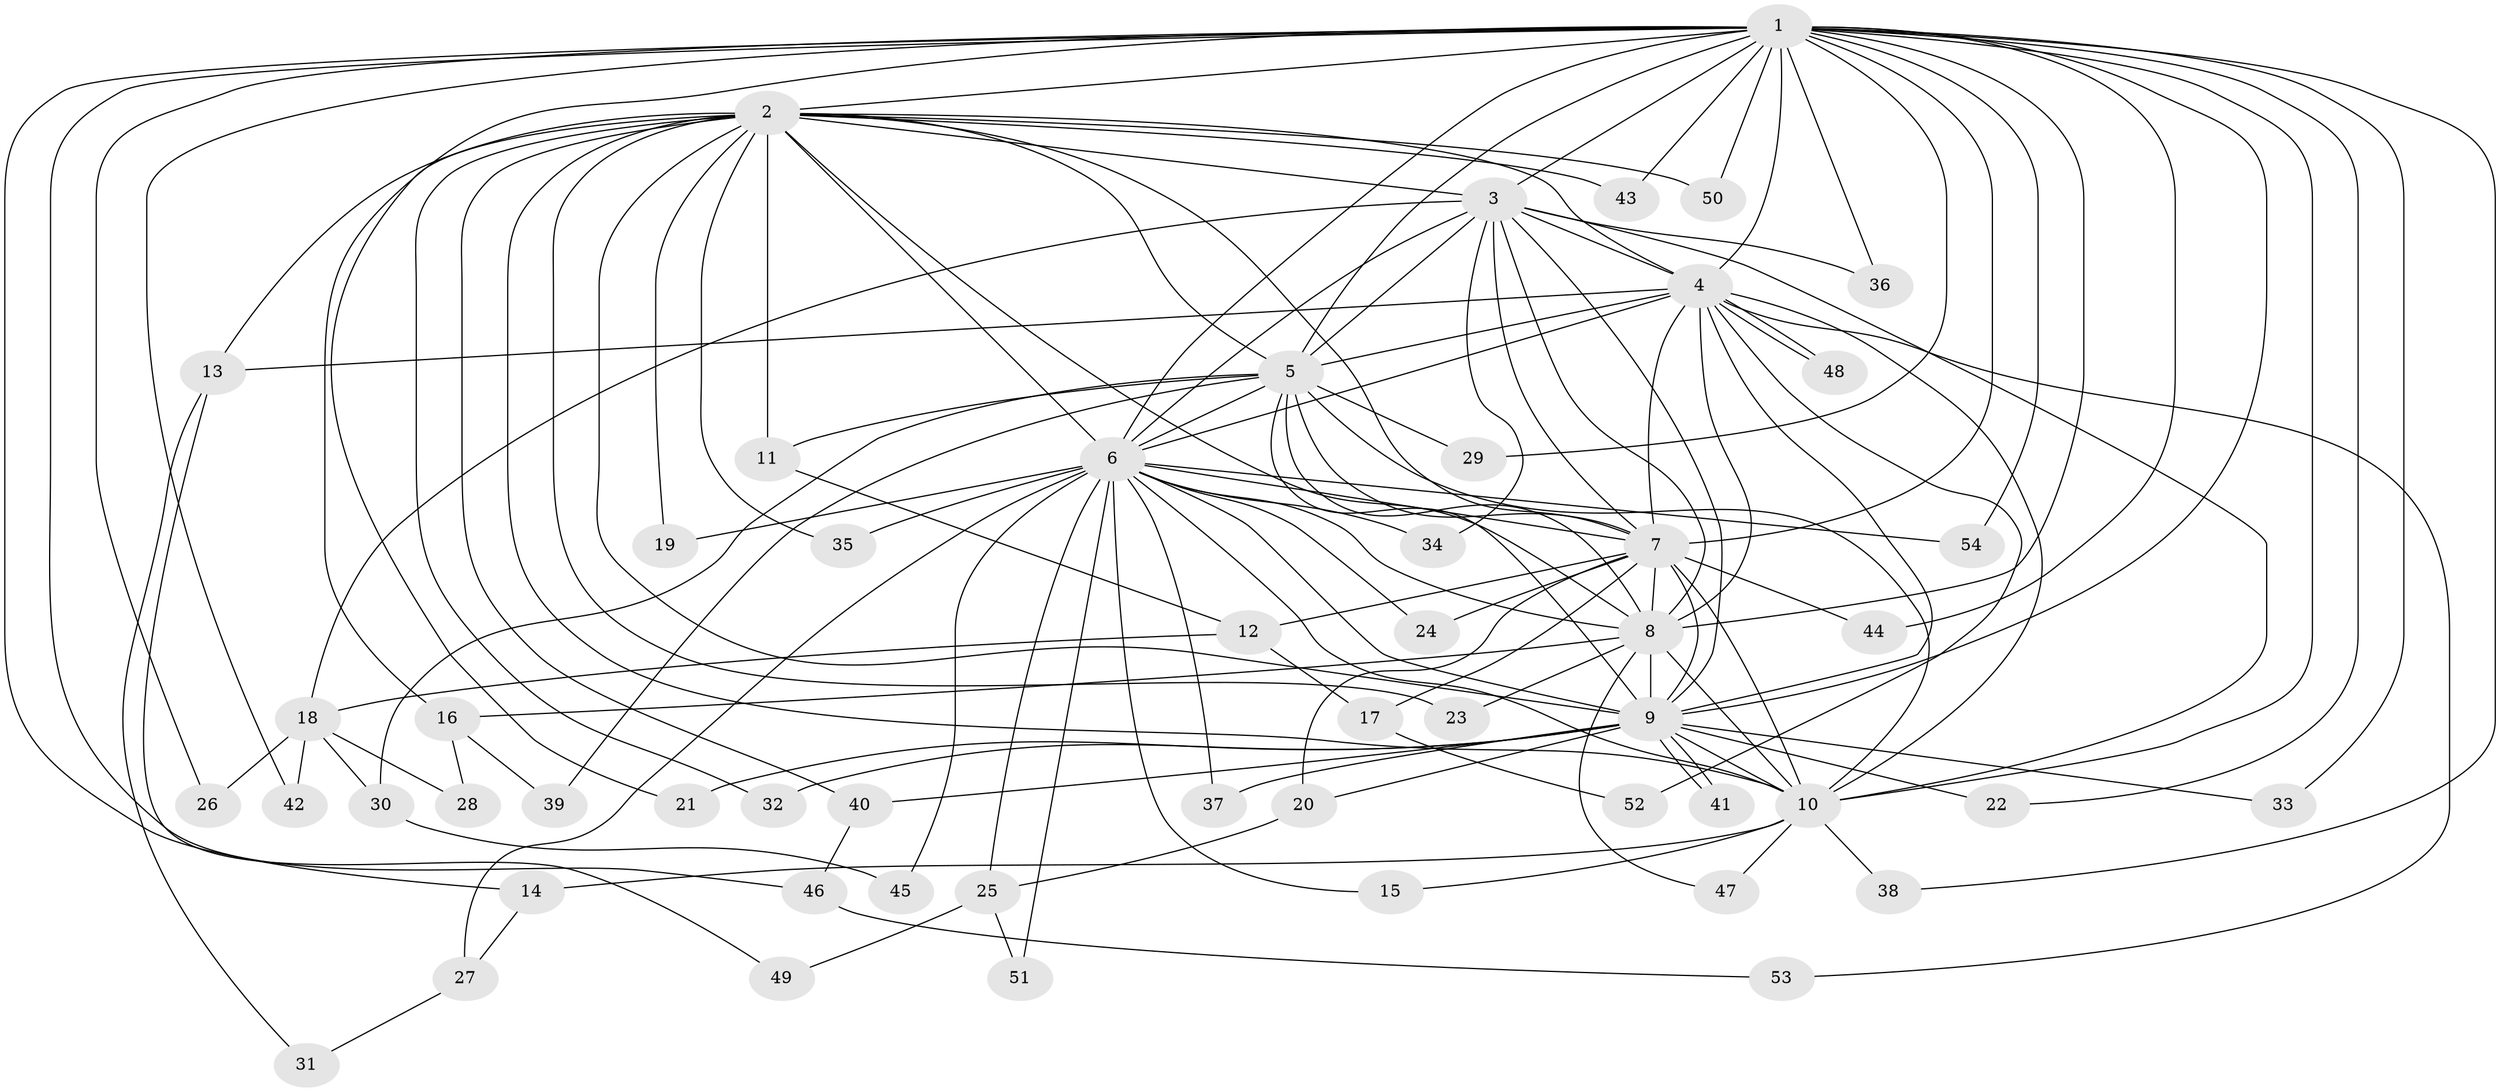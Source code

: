 // coarse degree distribution, {17: 0.03125, 16: 0.03125, 10: 0.09375, 12: 0.03125, 13: 0.03125, 15: 0.03125, 11: 0.03125, 3: 0.1875, 4: 0.0625, 2: 0.4375, 6: 0.03125}
// Generated by graph-tools (version 1.1) at 2025/17/03/04/25 18:17:55]
// undirected, 54 vertices, 133 edges
graph export_dot {
graph [start="1"]
  node [color=gray90,style=filled];
  1;
  2;
  3;
  4;
  5;
  6;
  7;
  8;
  9;
  10;
  11;
  12;
  13;
  14;
  15;
  16;
  17;
  18;
  19;
  20;
  21;
  22;
  23;
  24;
  25;
  26;
  27;
  28;
  29;
  30;
  31;
  32;
  33;
  34;
  35;
  36;
  37;
  38;
  39;
  40;
  41;
  42;
  43;
  44;
  45;
  46;
  47;
  48;
  49;
  50;
  51;
  52;
  53;
  54;
  1 -- 2;
  1 -- 3;
  1 -- 4;
  1 -- 5;
  1 -- 6;
  1 -- 7;
  1 -- 8;
  1 -- 9;
  1 -- 10;
  1 -- 14;
  1 -- 16;
  1 -- 22;
  1 -- 26;
  1 -- 29;
  1 -- 33;
  1 -- 36;
  1 -- 38;
  1 -- 42;
  1 -- 43;
  1 -- 44;
  1 -- 46;
  1 -- 50;
  1 -- 54;
  2 -- 3;
  2 -- 4;
  2 -- 5;
  2 -- 6;
  2 -- 7;
  2 -- 8;
  2 -- 9;
  2 -- 10;
  2 -- 11;
  2 -- 13;
  2 -- 19;
  2 -- 21;
  2 -- 23;
  2 -- 32;
  2 -- 35;
  2 -- 40;
  2 -- 43;
  2 -- 50;
  3 -- 4;
  3 -- 5;
  3 -- 6;
  3 -- 7;
  3 -- 8;
  3 -- 9;
  3 -- 10;
  3 -- 18;
  3 -- 34;
  3 -- 36;
  4 -- 5;
  4 -- 6;
  4 -- 7;
  4 -- 8;
  4 -- 9;
  4 -- 10;
  4 -- 13;
  4 -- 48;
  4 -- 48;
  4 -- 52;
  4 -- 53;
  5 -- 6;
  5 -- 7;
  5 -- 8;
  5 -- 9;
  5 -- 10;
  5 -- 11;
  5 -- 29;
  5 -- 30;
  5 -- 39;
  6 -- 7;
  6 -- 8;
  6 -- 9;
  6 -- 10;
  6 -- 15;
  6 -- 19;
  6 -- 24;
  6 -- 25;
  6 -- 27;
  6 -- 34;
  6 -- 35;
  6 -- 37;
  6 -- 45;
  6 -- 51;
  6 -- 54;
  7 -- 8;
  7 -- 9;
  7 -- 10;
  7 -- 12;
  7 -- 17;
  7 -- 20;
  7 -- 24;
  7 -- 44;
  8 -- 9;
  8 -- 10;
  8 -- 16;
  8 -- 23;
  8 -- 47;
  9 -- 10;
  9 -- 20;
  9 -- 21;
  9 -- 22;
  9 -- 32;
  9 -- 33;
  9 -- 37;
  9 -- 40;
  9 -- 41;
  9 -- 41;
  10 -- 14;
  10 -- 15;
  10 -- 38;
  10 -- 47;
  11 -- 12;
  12 -- 17;
  12 -- 18;
  13 -- 31;
  13 -- 49;
  14 -- 27;
  16 -- 28;
  16 -- 39;
  17 -- 52;
  18 -- 26;
  18 -- 28;
  18 -- 30;
  18 -- 42;
  20 -- 25;
  25 -- 49;
  25 -- 51;
  27 -- 31;
  30 -- 45;
  40 -- 46;
  46 -- 53;
}
